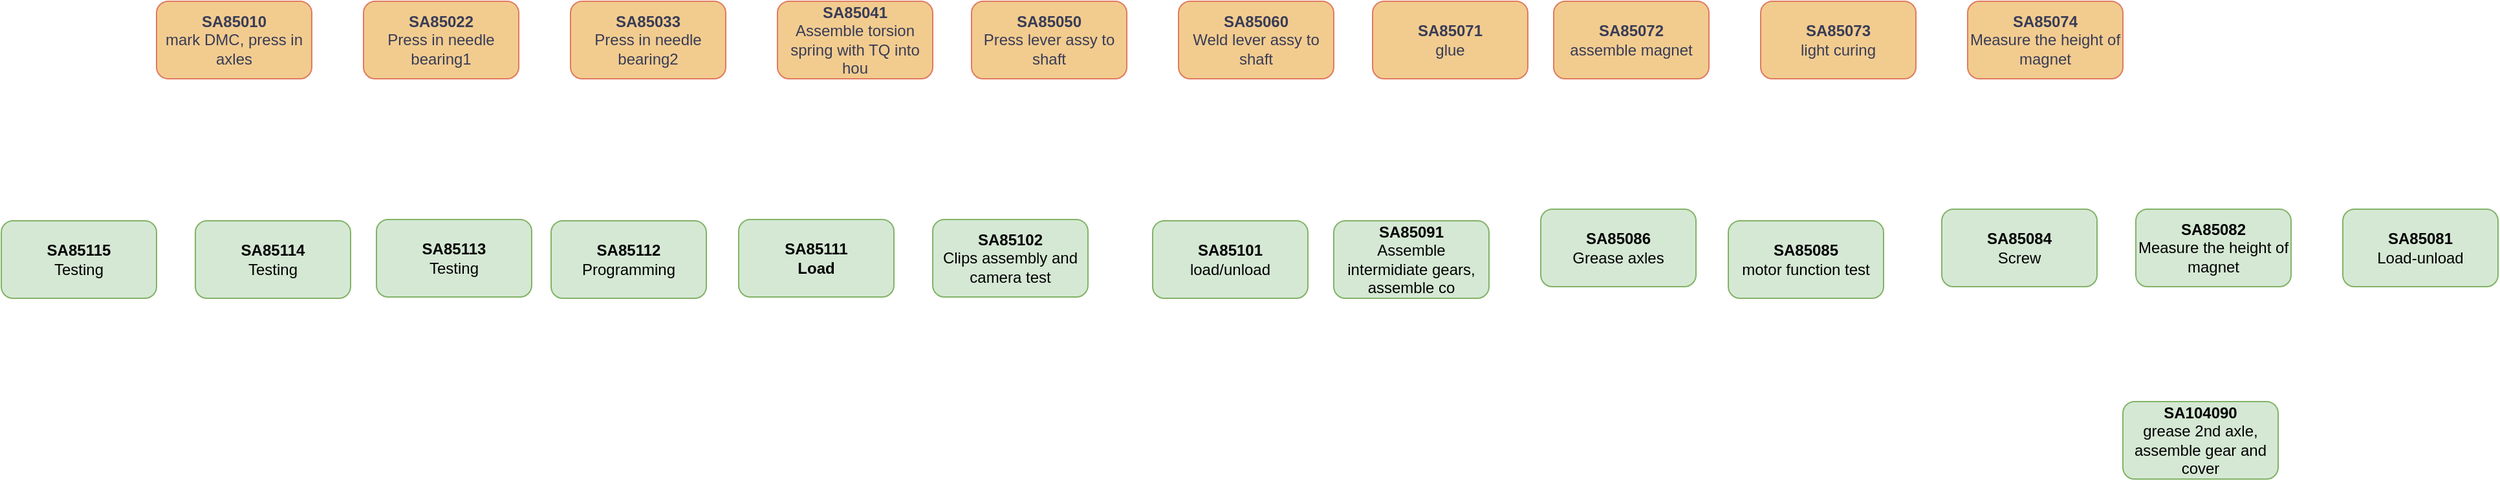 <mxfile version="21.4.0" type="github">
  <diagram name="第 1 页" id="F919wnhgWzae-JaYDJG2">
    <mxGraphModel dx="2284" dy="774" grid="1" gridSize="10" guides="1" tooltips="1" connect="1" arrows="1" fold="1" page="1" pageScale="1" pageWidth="850" pageHeight="1100" math="0" shadow="0">
      <root>
        <mxCell id="0" />
        <mxCell id="1" parent="0" />
        <mxCell id="9NtsKkYMWsxhwqF0oPti-2" value="&lt;font style=&quot;font-size: 12px;&quot;&gt;&lt;b style=&quot;&quot;&gt;SA85010&lt;/b&gt;&lt;br&gt;&lt;font style=&quot;font-size: 12px;&quot;&gt;mark DMC, press in axles&lt;/font&gt;&lt;/font&gt;" style="rounded=1;whiteSpace=wrap;html=1;fillColor=#F2CC8F;strokeColor=#E07A5F;labelBackgroundColor=none;fontColor=#393C56;" vertex="1" parent="1">
          <mxGeometry x="-730" y="160" width="120" height="60" as="geometry" />
        </mxCell>
        <mxCell id="9NtsKkYMWsxhwqF0oPti-8" value="&lt;font style=&quot;&quot;&gt;&lt;b style=&quot;font-size: 12px;&quot;&gt;SA85022&lt;/b&gt;&lt;br&gt;&lt;/font&gt;Press in needle bearing1" style="rounded=1;whiteSpace=wrap;html=1;fillColor=#F2CC8F;strokeColor=#E07A5F;labelBackgroundColor=none;fontColor=#393C56;" vertex="1" parent="1">
          <mxGeometry x="-570" y="160" width="120" height="60" as="geometry" />
        </mxCell>
        <mxCell id="9NtsKkYMWsxhwqF0oPti-9" value="&lt;font style=&quot;&quot;&gt;&lt;b style=&quot;font-size: 12px;&quot;&gt;SA85041&lt;/b&gt;&lt;br&gt;Assemble torsion spring with TQ into hou&lt;br&gt;&lt;/font&gt;" style="rounded=1;whiteSpace=wrap;html=1;fillColor=#F2CC8F;strokeColor=#E07A5F;labelBackgroundColor=none;fontColor=#393C56;" vertex="1" parent="1">
          <mxGeometry x="-250" y="160" width="120" height="60" as="geometry" />
        </mxCell>
        <mxCell id="9NtsKkYMWsxhwqF0oPti-10" value="&lt;font style=&quot;font-size: 12px;&quot;&gt;&lt;b style=&quot;&quot;&gt;SA85033&lt;/b&gt;&lt;br&gt;&lt;font style=&quot;font-size: 12px;&quot;&gt;Press in needle bearing2&lt;/font&gt;&lt;/font&gt;" style="rounded=1;whiteSpace=wrap;html=1;fillColor=#F2CC8F;strokeColor=#E07A5F;labelBackgroundColor=none;fontColor=#393C56;" vertex="1" parent="1">
          <mxGeometry x="-410" y="160" width="120" height="60" as="geometry" />
        </mxCell>
        <mxCell id="9NtsKkYMWsxhwqF0oPti-11" value="&lt;font style=&quot;&quot;&gt;&lt;b style=&quot;font-size: 12px;&quot;&gt;SA85050&lt;/b&gt;&lt;b&gt;&lt;br&gt;&lt;/b&gt;Press lever assy to shaft&lt;br&gt;&lt;/font&gt;" style="rounded=1;whiteSpace=wrap;html=1;fillColor=#F2CC8F;strokeColor=#E07A5F;labelBackgroundColor=none;fontColor=#393C56;" vertex="1" parent="1">
          <mxGeometry x="-100" y="160" width="120" height="60" as="geometry" />
        </mxCell>
        <mxCell id="9NtsKkYMWsxhwqF0oPti-12" value="&lt;font style=&quot;&quot;&gt;&lt;b style=&quot;font-size: 12px;&quot;&gt;SA85060&lt;/b&gt;&lt;br&gt;Weld lever assy to shaft&lt;br&gt;&lt;/font&gt;" style="rounded=1;whiteSpace=wrap;html=1;fillColor=#F2CC8F;strokeColor=#E07A5F;labelBackgroundColor=none;fontColor=#393C56;" vertex="1" parent="1">
          <mxGeometry x="60" y="160" width="120" height="60" as="geometry" />
        </mxCell>
        <mxCell id="9NtsKkYMWsxhwqF0oPti-17" value="&lt;font style=&quot;&quot;&gt;&lt;b&gt;SA85071&lt;/b&gt;&lt;br&gt;glue&lt;br&gt;&lt;/font&gt;" style="rounded=1;whiteSpace=wrap;html=1;fillColor=#F2CC8F;strokeColor=#E07A5F;labelBackgroundColor=none;fontColor=#393C56;" vertex="1" parent="1">
          <mxGeometry x="210" y="160" width="120" height="60" as="geometry" />
        </mxCell>
        <mxCell id="9NtsKkYMWsxhwqF0oPti-18" value="&lt;font style=&quot;&quot;&gt;&lt;b&gt;SA85072&lt;/b&gt;&lt;br&gt;assemble magnet&lt;br&gt;&lt;/font&gt;" style="rounded=1;whiteSpace=wrap;html=1;fillColor=#F2CC8F;strokeColor=#E07A5F;labelBackgroundColor=none;fontColor=#393C56;" vertex="1" parent="1">
          <mxGeometry x="350" y="160" width="120" height="60" as="geometry" />
        </mxCell>
        <mxCell id="9NtsKkYMWsxhwqF0oPti-19" value="&lt;font style=&quot;&quot;&gt;&lt;b&gt;SA85073&lt;/b&gt;&lt;br&gt;light curing&lt;br&gt;&lt;/font&gt;" style="rounded=1;whiteSpace=wrap;html=1;fillColor=#F2CC8F;strokeColor=#E07A5F;labelBackgroundColor=none;fontColor=#393C56;" vertex="1" parent="1">
          <mxGeometry x="510" y="160" width="120" height="60" as="geometry" />
        </mxCell>
        <mxCell id="9NtsKkYMWsxhwqF0oPti-20" value="&lt;font style=&quot;&quot;&gt;&lt;b&gt;SA85074&lt;/b&gt;&lt;br&gt;Measure the height of magnet&lt;br&gt;&lt;/font&gt;" style="rounded=1;whiteSpace=wrap;html=1;fillColor=#F2CC8F;strokeColor=#E07A5F;labelBackgroundColor=none;fontColor=#393C56;" vertex="1" parent="1">
          <mxGeometry x="670" y="160" width="120" height="60" as="geometry" />
        </mxCell>
        <mxCell id="9NtsKkYMWsxhwqF0oPti-24" value="&lt;font style=&quot;&quot;&gt;&lt;b&gt;SA85082&lt;/b&gt;&lt;br&gt;Measure the height of magnet&lt;br&gt;&lt;/font&gt;" style="rounded=1;whiteSpace=wrap;html=1;fillColor=#d5e8d4;strokeColor=#82b366;labelBackgroundColor=none;" vertex="1" parent="1">
          <mxGeometry x="800" y="321" width="120" height="60" as="geometry" />
        </mxCell>
        <mxCell id="9NtsKkYMWsxhwqF0oPti-25" value="&lt;font style=&quot;&quot;&gt;&lt;b&gt;SA85085&lt;/b&gt;&lt;br&gt;motor function test&lt;br&gt;&lt;/font&gt;" style="rounded=1;whiteSpace=wrap;html=1;fillColor=#d5e8d4;strokeColor=#82b366;labelBackgroundColor=none;" vertex="1" parent="1">
          <mxGeometry x="485" y="330" width="120" height="60" as="geometry" />
        </mxCell>
        <mxCell id="9NtsKkYMWsxhwqF0oPti-26" value="&lt;font style=&quot;&quot;&gt;&lt;b&gt;SA85081&lt;br&gt;&lt;/b&gt;Load-unload&lt;br&gt;&lt;/font&gt;" style="rounded=1;whiteSpace=wrap;html=1;fillColor=#d5e8d4;strokeColor=#82b366;labelBackgroundColor=none;" vertex="1" parent="1">
          <mxGeometry x="960" y="321" width="120" height="60" as="geometry" />
        </mxCell>
        <mxCell id="9NtsKkYMWsxhwqF0oPti-27" value="&lt;font style=&quot;&quot;&gt;&lt;b&gt;SA85084&lt;/b&gt;&lt;br&gt;Screw&lt;br&gt;&lt;/font&gt;" style="rounded=1;whiteSpace=wrap;html=1;fillColor=#d5e8d4;strokeColor=#82b366;labelBackgroundColor=none;" vertex="1" parent="1">
          <mxGeometry x="650" y="321" width="120" height="60" as="geometry" />
        </mxCell>
        <mxCell id="9NtsKkYMWsxhwqF0oPti-28" value="&lt;font style=&quot;&quot;&gt;&lt;b&gt;SA85086&lt;/b&gt;&lt;br&gt;Grease axles&lt;br&gt;&lt;/font&gt;" style="rounded=1;whiteSpace=wrap;html=1;fillColor=#d5e8d4;strokeColor=#82b366;labelBackgroundColor=none;" vertex="1" parent="1">
          <mxGeometry x="340" y="321" width="120" height="60" as="geometry" />
        </mxCell>
        <mxCell id="9NtsKkYMWsxhwqF0oPti-29" value="&lt;font style=&quot;&quot;&gt;&lt;b&gt;SA85091&lt;/b&gt;&lt;br&gt;Assemble intermidiate gears, assemble co&lt;br&gt;&lt;/font&gt;" style="rounded=1;whiteSpace=wrap;html=1;fillColor=#d5e8d4;strokeColor=#82b366;labelBackgroundColor=none;" vertex="1" parent="1">
          <mxGeometry x="180" y="330" width="120" height="60" as="geometry" />
        </mxCell>
        <mxCell id="9NtsKkYMWsxhwqF0oPti-30" value="&lt;font style=&quot;&quot;&gt;&lt;b&gt;SA85101&lt;/b&gt;&lt;br&gt;load/unload&lt;br&gt;&lt;/font&gt;" style="rounded=1;whiteSpace=wrap;html=1;fillColor=#d5e8d4;strokeColor=#82b366;labelBackgroundColor=none;" vertex="1" parent="1">
          <mxGeometry x="40" y="330" width="120" height="60" as="geometry" />
        </mxCell>
        <mxCell id="9NtsKkYMWsxhwqF0oPti-33" value="&lt;font style=&quot;&quot;&gt;&lt;b&gt;SA85102&lt;/b&gt;&lt;br&gt;Clips assembly and camera test&lt;br&gt;&lt;/font&gt;" style="rounded=1;whiteSpace=wrap;html=1;fillColor=#d5e8d4;strokeColor=#82b366;labelBackgroundColor=none;" vertex="1" parent="1">
          <mxGeometry x="-130" y="329" width="120" height="60" as="geometry" />
        </mxCell>
        <mxCell id="9NtsKkYMWsxhwqF0oPti-34" value="&lt;font style=&quot;&quot;&gt;&lt;b&gt;SA85111&lt;br&gt;Load&lt;/b&gt;&lt;br&gt;&lt;/font&gt;" style="rounded=1;whiteSpace=wrap;html=1;fillColor=#d5e8d4;strokeColor=#82b366;labelBackgroundColor=none;" vertex="1" parent="1">
          <mxGeometry x="-280" y="329" width="120" height="60" as="geometry" />
        </mxCell>
        <mxCell id="9NtsKkYMWsxhwqF0oPti-35" value="&lt;font style=&quot;&quot;&gt;&lt;b&gt;SA85112&lt;/b&gt;&lt;br&gt;Programming&lt;br&gt;&lt;/font&gt;" style="rounded=1;whiteSpace=wrap;html=1;fillColor=#d5e8d4;strokeColor=#82b366;labelBackgroundColor=none;" vertex="1" parent="1">
          <mxGeometry x="-425" y="330" width="120" height="60" as="geometry" />
        </mxCell>
        <mxCell id="9NtsKkYMWsxhwqF0oPti-36" value="&lt;font style=&quot;&quot;&gt;&lt;b&gt;SA85113&lt;/b&gt;&lt;br&gt;Testing&lt;br&gt;&lt;/font&gt;" style="rounded=1;whiteSpace=wrap;html=1;fillColor=#d5e8d4;strokeColor=#82b366;labelBackgroundColor=none;" vertex="1" parent="1">
          <mxGeometry x="-560" y="329" width="120" height="60" as="geometry" />
        </mxCell>
        <mxCell id="9NtsKkYMWsxhwqF0oPti-39" value="&lt;font style=&quot;&quot;&gt;&lt;b&gt;SA85114&lt;/b&gt;&lt;br&gt;Testing&lt;br&gt;&lt;/font&gt;" style="rounded=1;whiteSpace=wrap;html=1;fillColor=#d5e8d4;strokeColor=#82b366;labelBackgroundColor=none;" vertex="1" parent="1">
          <mxGeometry x="-700" y="330" width="120" height="60" as="geometry" />
        </mxCell>
        <mxCell id="9NtsKkYMWsxhwqF0oPti-40" value="&lt;font style=&quot;&quot;&gt;&lt;b&gt;SA85115&lt;/b&gt;&lt;br&gt;Testing&lt;br&gt;&lt;/font&gt;" style="rounded=1;whiteSpace=wrap;html=1;fillColor=#d5e8d4;strokeColor=#82b366;labelBackgroundColor=none;" vertex="1" parent="1">
          <mxGeometry x="-850" y="330" width="120" height="60" as="geometry" />
        </mxCell>
        <mxCell id="9NtsKkYMWsxhwqF0oPti-41" value="&lt;font style=&quot;&quot;&gt;&lt;b&gt;SA104090&lt;br&gt;&lt;/b&gt;grease 2nd axle, assemble gear and cover&lt;br&gt;&lt;/font&gt;" style="rounded=1;whiteSpace=wrap;html=1;fillColor=#d5e8d4;strokeColor=#82b366;labelBackgroundColor=none;" vertex="1" parent="1">
          <mxGeometry x="790" y="470" width="120" height="60" as="geometry" />
        </mxCell>
      </root>
    </mxGraphModel>
  </diagram>
</mxfile>

